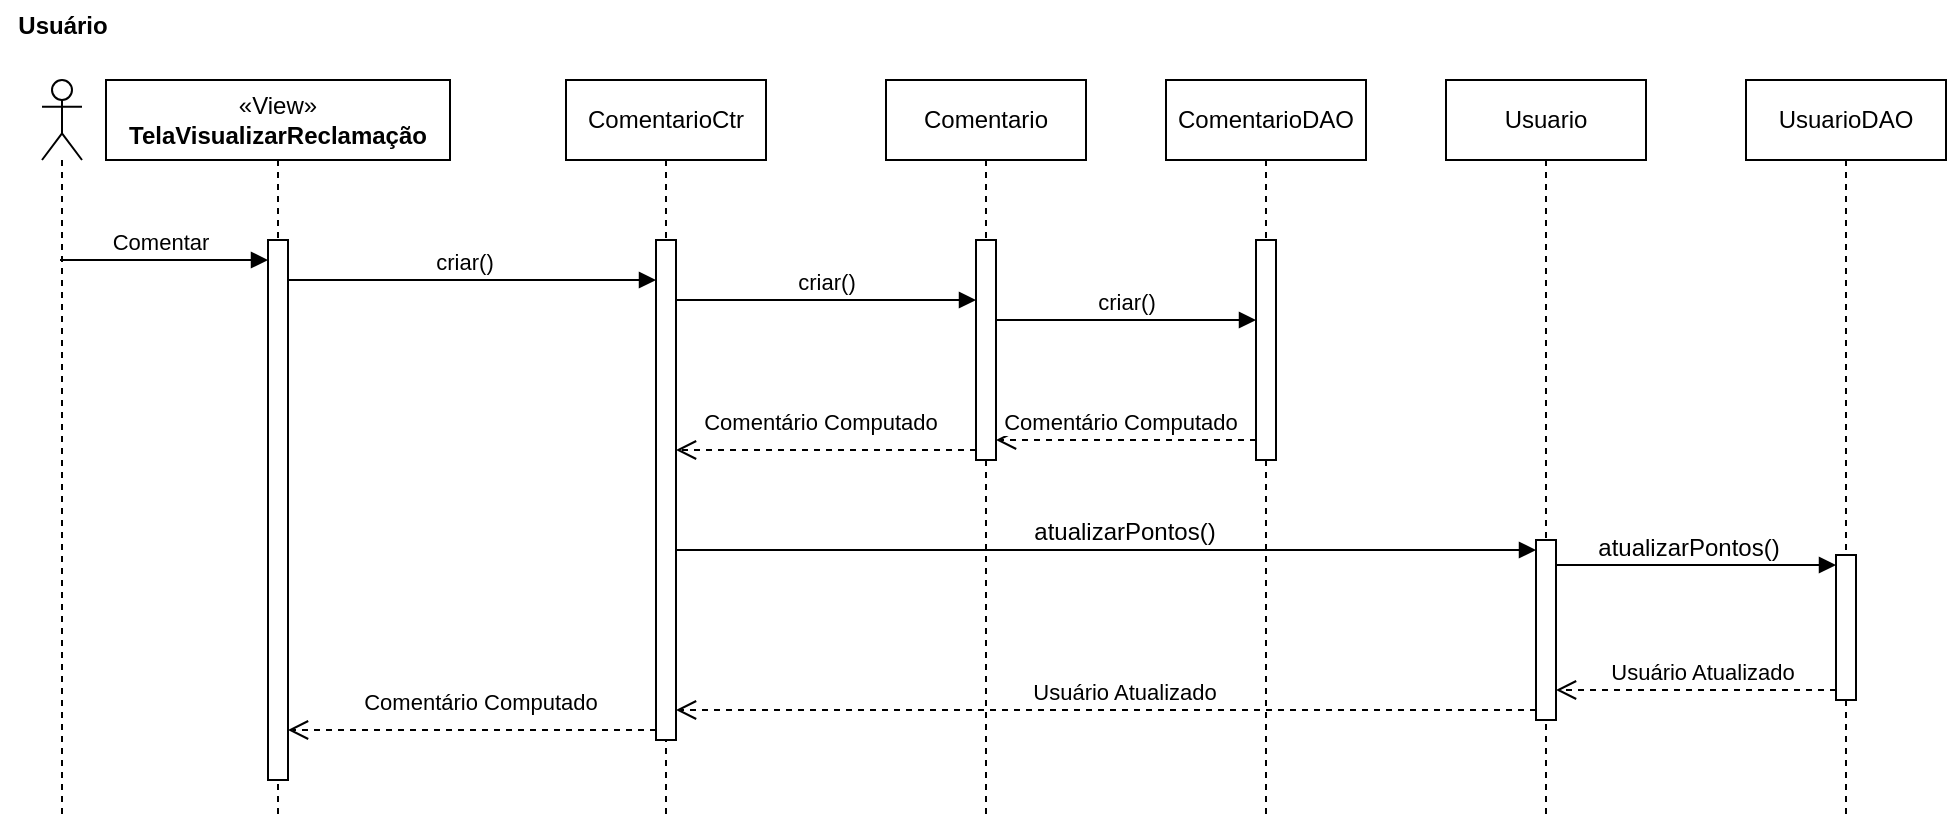 <mxfile version="24.7.17">
  <diagram name="Page-1" id="2YBvvXClWsGukQMizWep">
    <mxGraphModel dx="2750" dy="522" grid="1" gridSize="10" guides="1" tooltips="1" connect="1" arrows="1" fold="1" page="1" pageScale="1" pageWidth="850" pageHeight="1100" math="0" shadow="0">
      <root>
        <mxCell id="0" />
        <mxCell id="1" parent="0" />
        <mxCell id="WZ7tPgA7MvwI6T68DqG5-1" value="" style="shape=umlLifeline;perimeter=lifelinePerimeter;whiteSpace=wrap;html=1;container=1;dropTarget=0;collapsible=0;recursiveResize=0;outlineConnect=0;portConstraint=eastwest;newEdgeStyle={&quot;curved&quot;:0,&quot;rounded&quot;:0};participant=umlActor;" parent="1" vertex="1">
          <mxGeometry x="-1669" y="130" width="20" height="370" as="geometry" />
        </mxCell>
        <mxCell id="WZ7tPgA7MvwI6T68DqG5-2" value="«View»&lt;br&gt;&lt;b&gt;TelaVisualizarReclamação&lt;/b&gt;" style="shape=umlLifeline;perimeter=lifelinePerimeter;whiteSpace=wrap;html=1;container=1;dropTarget=0;collapsible=0;recursiveResize=0;outlineConnect=0;portConstraint=eastwest;newEdgeStyle={&quot;curved&quot;:0,&quot;rounded&quot;:0};" parent="1" vertex="1">
          <mxGeometry x="-1637" y="130" width="172" height="370" as="geometry" />
        </mxCell>
        <mxCell id="WZ7tPgA7MvwI6T68DqG5-3" value="" style="html=1;points=[[0,0,0,0,5],[0,1,0,0,-5],[1,0,0,0,5],[1,1,0,0,-5]];perimeter=orthogonalPerimeter;outlineConnect=0;targetShapes=umlLifeline;portConstraint=eastwest;newEdgeStyle={&quot;curved&quot;:0,&quot;rounded&quot;:0};" parent="WZ7tPgA7MvwI6T68DqG5-2" vertex="1">
          <mxGeometry x="81" y="80" width="10" height="270" as="geometry" />
        </mxCell>
        <mxCell id="WZ7tPgA7MvwI6T68DqG5-4" value="&lt;span style=&quot;text-wrap: nowrap;&quot;&gt;Comentario&lt;/span&gt;" style="shape=umlLifeline;perimeter=lifelinePerimeter;whiteSpace=wrap;html=1;container=1;dropTarget=0;collapsible=0;recursiveResize=0;outlineConnect=0;portConstraint=eastwest;newEdgeStyle={&quot;curved&quot;:0,&quot;rounded&quot;:0};" parent="1" vertex="1">
          <mxGeometry x="-1247" y="130" width="100" height="370" as="geometry" />
        </mxCell>
        <mxCell id="WZ7tPgA7MvwI6T68DqG5-5" value="" style="html=1;points=[[0,0,0,0,5],[0,1,0,0,-5],[1,0,0,0,5],[1,1,0,0,-5]];perimeter=orthogonalPerimeter;outlineConnect=0;targetShapes=umlLifeline;portConstraint=eastwest;newEdgeStyle={&quot;curved&quot;:0,&quot;rounded&quot;:0};" parent="WZ7tPgA7MvwI6T68DqG5-4" vertex="1">
          <mxGeometry x="45" y="80" width="10" height="110" as="geometry" />
        </mxCell>
        <mxCell id="WZ7tPgA7MvwI6T68DqG5-6" value="&lt;span style=&quot;text-wrap: nowrap;&quot;&gt;ComentarioCtr&lt;/span&gt;" style="shape=umlLifeline;perimeter=lifelinePerimeter;whiteSpace=wrap;html=1;container=1;dropTarget=0;collapsible=0;recursiveResize=0;outlineConnect=0;portConstraint=eastwest;newEdgeStyle={&quot;curved&quot;:0,&quot;rounded&quot;:0};" parent="1" vertex="1">
          <mxGeometry x="-1407" y="130" width="100" height="370" as="geometry" />
        </mxCell>
        <mxCell id="WZ7tPgA7MvwI6T68DqG5-7" value="" style="html=1;points=[[0,0,0,0,5],[0,1,0,0,-5],[1,0,0,0,5],[1,1,0,0,-5]];perimeter=orthogonalPerimeter;outlineConnect=0;targetShapes=umlLifeline;portConstraint=eastwest;newEdgeStyle={&quot;curved&quot;:0,&quot;rounded&quot;:0};" parent="WZ7tPgA7MvwI6T68DqG5-6" vertex="1">
          <mxGeometry x="45" y="80" width="10" height="250" as="geometry" />
        </mxCell>
        <mxCell id="WZ7tPgA7MvwI6T68DqG5-9" value="&lt;div style=&quot;text-align: left;&quot;&gt;criar()&lt;/div&gt;" style="html=1;verticalAlign=bottom;endArrow=block;curved=0;rounded=0;" parent="1" edge="1">
          <mxGeometry x="-0.044" relative="1" as="geometry">
            <mxPoint x="-1546" y="230" as="sourcePoint" />
            <mxPoint as="offset" />
            <mxPoint x="-1362" y="230" as="targetPoint" />
          </mxGeometry>
        </mxCell>
        <mxCell id="WZ7tPgA7MvwI6T68DqG5-10" value="&lt;div style=&quot;text-align: left;&quot;&gt;criar()&lt;br&gt;&lt;/div&gt;" style="html=1;verticalAlign=bottom;endArrow=block;curved=0;rounded=0;" parent="1" edge="1">
          <mxGeometry relative="1" as="geometry">
            <mxPoint x="-1352" y="240" as="sourcePoint" />
            <mxPoint as="offset" />
            <mxPoint x="-1202" y="240" as="targetPoint" />
          </mxGeometry>
        </mxCell>
        <mxCell id="WZ7tPgA7MvwI6T68DqG5-11" value="Comentário Computado" style="html=1;verticalAlign=bottom;endArrow=open;dashed=1;endSize=8;curved=0;rounded=0;exitX=0;exitY=1;exitDx=0;exitDy=-5;exitPerimeter=0;" parent="1" source="WZ7tPgA7MvwI6T68DqG5-5" target="WZ7tPgA7MvwI6T68DqG5-7" edge="1">
          <mxGeometry x="0.04" y="-5" relative="1" as="geometry">
            <mxPoint x="-1282" y="310" as="targetPoint" />
            <mxPoint x="-1207" y="315" as="sourcePoint" />
            <mxPoint as="offset" />
          </mxGeometry>
        </mxCell>
        <mxCell id="WZ7tPgA7MvwI6T68DqG5-12" value="Usuário" style="text;align=center;fontStyle=1;verticalAlign=middle;spacingLeft=3;spacingRight=3;strokeColor=none;rotatable=0;points=[[0,0.5],[1,0.5]];portConstraint=eastwest;html=1;" parent="1" vertex="1">
          <mxGeometry x="-1690" y="90" width="62" height="26" as="geometry" />
        </mxCell>
        <mxCell id="WZ7tPgA7MvwI6T68DqG5-13" value="&lt;span style=&quot;font-family: Helvetica; font-size: 12px; font-style: normal; font-variant-ligatures: normal; font-variant-caps: normal; font-weight: 400; letter-spacing: normal; orphans: 2; text-align: center; text-indent: 0px; text-transform: none; widows: 2; word-spacing: 0px; -webkit-text-stroke-width: 0px; white-space: nowrap; text-decoration-thickness: initial; text-decoration-style: initial; text-decoration-color: initial; float: none; display: inline !important;&quot;&gt;ComentarioDAO&lt;/span&gt;" style="shape=umlLifeline;perimeter=lifelinePerimeter;whiteSpace=wrap;html=1;container=1;dropTarget=0;collapsible=0;recursiveResize=0;outlineConnect=0;portConstraint=eastwest;newEdgeStyle={&quot;curved&quot;:0,&quot;rounded&quot;:0};" parent="1" vertex="1">
          <mxGeometry x="-1107" y="130" width="100" height="370" as="geometry" />
        </mxCell>
        <mxCell id="WZ7tPgA7MvwI6T68DqG5-14" value="" style="html=1;points=[[0,0,0,0,5],[0,1,0,0,-5],[1,0,0,0,5],[1,1,0,0,-5]];perimeter=orthogonalPerimeter;outlineConnect=0;targetShapes=umlLifeline;portConstraint=eastwest;newEdgeStyle={&quot;curved&quot;:0,&quot;rounded&quot;:0};" parent="WZ7tPgA7MvwI6T68DqG5-13" vertex="1">
          <mxGeometry x="45" y="80" width="10" height="110" as="geometry" />
        </mxCell>
        <mxCell id="WZ7tPgA7MvwI6T68DqG5-15" value="&lt;div style=&quot;text-align: left;&quot;&gt;criar()&lt;br&gt;&lt;/div&gt;" style="html=1;verticalAlign=bottom;endArrow=block;curved=0;rounded=0;" parent="1" edge="1">
          <mxGeometry relative="1" as="geometry">
            <mxPoint x="-1192" y="250" as="sourcePoint" />
            <mxPoint as="offset" />
            <mxPoint x="-1062" y="250" as="targetPoint" />
          </mxGeometry>
        </mxCell>
        <mxCell id="WZ7tPgA7MvwI6T68DqG5-16" value="&lt;span style=&quot;font-family: Helvetica; font-size: 12px; font-style: normal; font-variant-ligatures: normal; font-variant-caps: normal; font-weight: 400; letter-spacing: normal; orphans: 2; text-align: center; text-indent: 0px; text-transform: none; widows: 2; word-spacing: 0px; -webkit-text-stroke-width: 0px; white-space: nowrap; text-decoration-thickness: initial; text-decoration-style: initial; text-decoration-color: initial; float: none; display: inline !important;&quot;&gt;Usuario&lt;/span&gt;" style="shape=umlLifeline;perimeter=lifelinePerimeter;whiteSpace=wrap;html=1;container=1;dropTarget=0;collapsible=0;recursiveResize=0;outlineConnect=0;portConstraint=eastwest;newEdgeStyle={&quot;curved&quot;:0,&quot;rounded&quot;:0};" parent="1" vertex="1">
          <mxGeometry x="-967" y="130" width="100" height="370" as="geometry" />
        </mxCell>
        <mxCell id="WZ7tPgA7MvwI6T68DqG5-17" value="" style="html=1;points=[[0,0,0,0,5],[0,1,0,0,-5],[1,0,0,0,5],[1,1,0,0,-5]];perimeter=orthogonalPerimeter;outlineConnect=0;targetShapes=umlLifeline;portConstraint=eastwest;newEdgeStyle={&quot;curved&quot;:0,&quot;rounded&quot;:0};" parent="WZ7tPgA7MvwI6T68DqG5-16" vertex="1">
          <mxGeometry x="45" y="230" width="10" height="90" as="geometry" />
        </mxCell>
        <mxCell id="WZ7tPgA7MvwI6T68DqG5-18" value="&lt;span style=&quot;text-wrap: nowrap;&quot;&gt;Usuario&lt;/span&gt;DAO" style="shape=umlLifeline;perimeter=lifelinePerimeter;whiteSpace=wrap;html=1;container=1;dropTarget=0;collapsible=0;recursiveResize=0;outlineConnect=0;portConstraint=eastwest;newEdgeStyle={&quot;curved&quot;:0,&quot;rounded&quot;:0};" parent="1" vertex="1">
          <mxGeometry x="-817" y="130" width="100" height="370" as="geometry" />
        </mxCell>
        <mxCell id="WZ7tPgA7MvwI6T68DqG5-19" value="" style="html=1;points=[[0,0,0,0,5],[0,1,0,0,-5],[1,0,0,0,5],[1,1,0,0,-5]];perimeter=orthogonalPerimeter;outlineConnect=0;targetShapes=umlLifeline;portConstraint=eastwest;newEdgeStyle={&quot;curved&quot;:0,&quot;rounded&quot;:0};" parent="WZ7tPgA7MvwI6T68DqG5-18" vertex="1">
          <mxGeometry x="45" y="237.5" width="10" height="72.5" as="geometry" />
        </mxCell>
        <mxCell id="WZ7tPgA7MvwI6T68DqG5-20" value="&lt;span style=&quot;font-size: 12px; text-align: left;&quot;&gt;atualizarPontos()&lt;/span&gt;" style="html=1;verticalAlign=bottom;endArrow=block;curved=0;rounded=0;entryX=0;entryY=0;entryDx=0;entryDy=5;entryPerimeter=0;" parent="1" target="WZ7tPgA7MvwI6T68DqG5-17" edge="1">
          <mxGeometry x="0.042" relative="1" as="geometry">
            <mxPoint x="-1352" y="365.0" as="sourcePoint" />
            <mxPoint as="offset" />
            <mxPoint x="-947" y="430" as="targetPoint" />
            <Array as="points" />
          </mxGeometry>
        </mxCell>
        <mxCell id="WZ7tPgA7MvwI6T68DqG5-21" value="&lt;span style=&quot;font-size: 12px; text-align: left;&quot;&gt;atualizarPontos()&lt;/span&gt;" style="html=1;verticalAlign=bottom;endArrow=block;curved=0;rounded=0;entryX=0;entryY=0;entryDx=0;entryDy=5;" parent="1" source="WZ7tPgA7MvwI6T68DqG5-17" target="WZ7tPgA7MvwI6T68DqG5-19" edge="1">
          <mxGeometry x="-0.06" relative="1" as="geometry">
            <mxPoint x="-801" y="395" as="sourcePoint" />
            <mxPoint as="offset" />
          </mxGeometry>
        </mxCell>
        <mxCell id="WZ7tPgA7MvwI6T68DqG5-22" value="Usuário Atualizado" style="html=1;verticalAlign=bottom;endArrow=open;dashed=1;endSize=8;curved=0;rounded=0;exitX=0;exitY=1;exitDx=0;exitDy=-5;exitPerimeter=0;" parent="1" source="WZ7tPgA7MvwI6T68DqG5-17" edge="1">
          <mxGeometry x="-0.042" relative="1" as="geometry">
            <mxPoint x="-1352" y="445.0" as="targetPoint" />
            <mxPoint as="offset" />
            <mxPoint x="-922" y="475" as="sourcePoint" />
          </mxGeometry>
        </mxCell>
        <mxCell id="WZ7tPgA7MvwI6T68DqG5-23" value="Usuário Atualizado" style="html=1;verticalAlign=bottom;endArrow=open;dashed=1;endSize=8;curved=0;rounded=0;exitX=0;exitY=1;exitDx=0;exitDy=-5;exitPerimeter=0;" parent="1" source="WZ7tPgA7MvwI6T68DqG5-19" target="WZ7tPgA7MvwI6T68DqG5-17" edge="1">
          <mxGeometry x="-0.044" relative="1" as="geometry">
            <mxPoint x="-987" y="527" as="targetPoint" />
            <mxPoint as="offset" />
            <mxPoint x="-747" y="527" as="sourcePoint" />
          </mxGeometry>
        </mxCell>
        <mxCell id="WZ7tPgA7MvwI6T68DqG5-24" value="Comentário Computado" style="html=1;verticalAlign=bottom;endArrow=open;dashed=1;endSize=8;curved=0;rounded=0;" parent="1" edge="1">
          <mxGeometry x="0.046" relative="1" as="geometry">
            <mxPoint x="-1192" y="310" as="targetPoint" />
            <mxPoint x="-1062" y="310" as="sourcePoint" />
            <mxPoint as="offset" />
          </mxGeometry>
        </mxCell>
        <mxCell id="WZ7tPgA7MvwI6T68DqG5-25" value="Comentário Computado" style="html=1;verticalAlign=bottom;endArrow=open;dashed=1;endSize=8;curved=0;rounded=0;exitX=0;exitY=1;exitDx=0;exitDy=-5;exitPerimeter=0;" parent="1" source="WZ7tPgA7MvwI6T68DqG5-7" target="WZ7tPgA7MvwI6T68DqG5-3" edge="1">
          <mxGeometry x="-0.043" y="-5" relative="1" as="geometry">
            <mxPoint x="-1517" y="325" as="targetPoint" />
            <mxPoint x="-1367" y="325" as="sourcePoint" />
            <mxPoint as="offset" />
          </mxGeometry>
        </mxCell>
        <mxCell id="WZ7tPgA7MvwI6T68DqG5-28" value="&lt;div style=&quot;text-align: left;&quot;&gt;Comentar&lt;/div&gt;" style="html=1;verticalAlign=bottom;endArrow=block;curved=0;rounded=0;" parent="1" target="WZ7tPgA7MvwI6T68DqG5-3" edge="1">
          <mxGeometry x="-0.044" relative="1" as="geometry">
            <mxPoint x="-1660" y="220" as="sourcePoint" />
            <mxPoint as="offset" />
            <mxPoint x="-1476" y="220" as="targetPoint" />
          </mxGeometry>
        </mxCell>
      </root>
    </mxGraphModel>
  </diagram>
</mxfile>
